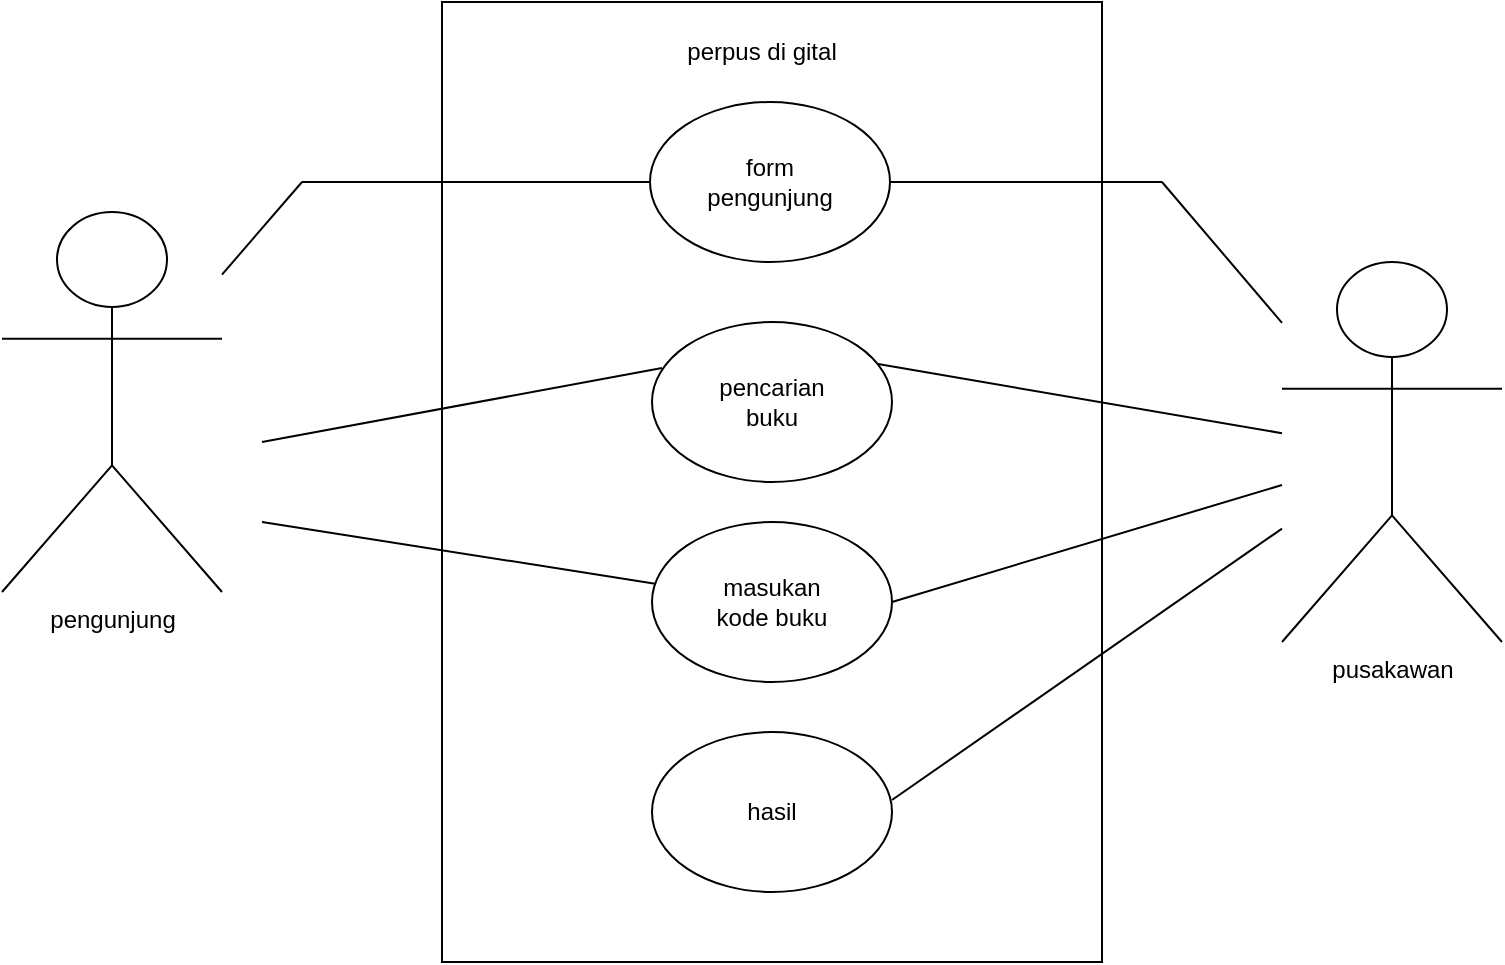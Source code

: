 <mxfile version="23.1.0" type="github">
  <diagram name="Halaman-1" id="Js7iKQhYVoL3zzT2i7Mf">
    <mxGraphModel dx="1434" dy="772" grid="1" gridSize="10" guides="1" tooltips="1" connect="1" arrows="1" fold="1" page="1" pageScale="1" pageWidth="827" pageHeight="1169" math="0" shadow="0">
      <root>
        <mxCell id="0" />
        <mxCell id="1" parent="0" />
        <mxCell id="354LQxdZZLvbYOei-pZE-1" value="" style="rounded=0;whiteSpace=wrap;html=1;" vertex="1" parent="1">
          <mxGeometry x="250" y="180" width="330" height="480" as="geometry" />
        </mxCell>
        <mxCell id="354LQxdZZLvbYOei-pZE-3" value="pengunjung" style="shape=umlActor;verticalLabelPosition=bottom;verticalAlign=top;html=1;outlineConnect=0;" vertex="1" parent="1">
          <mxGeometry x="30" y="285" width="110" height="190" as="geometry" />
        </mxCell>
        <mxCell id="354LQxdZZLvbYOei-pZE-9" value="perpus di gital" style="text;strokeColor=none;align=center;fillColor=none;html=1;verticalAlign=middle;whiteSpace=wrap;rounded=0;" vertex="1" parent="1">
          <mxGeometry x="370" y="190" width="80" height="30" as="geometry" />
        </mxCell>
        <mxCell id="354LQxdZZLvbYOei-pZE-13" value="" style="ellipse;whiteSpace=wrap;html=1;" vertex="1" parent="1">
          <mxGeometry x="354" y="230" width="120" height="80" as="geometry" />
        </mxCell>
        <mxCell id="354LQxdZZLvbYOei-pZE-14" value="" style="ellipse;whiteSpace=wrap;html=1;" vertex="1" parent="1">
          <mxGeometry x="355" y="340" width="120" height="80" as="geometry" />
        </mxCell>
        <mxCell id="354LQxdZZLvbYOei-pZE-16" value="form pengunjung" style="text;strokeColor=none;align=center;fillColor=none;html=1;verticalAlign=middle;whiteSpace=wrap;rounded=0;" vertex="1" parent="1">
          <mxGeometry x="384" y="255" width="60" height="30" as="geometry" />
        </mxCell>
        <mxCell id="354LQxdZZLvbYOei-pZE-17" value="pencarian buku" style="text;strokeColor=none;align=center;fillColor=none;html=1;verticalAlign=middle;whiteSpace=wrap;rounded=0;" vertex="1" parent="1">
          <mxGeometry x="385" y="365" width="60" height="30" as="geometry" />
        </mxCell>
        <mxCell id="354LQxdZZLvbYOei-pZE-18" value="" style="ellipse;whiteSpace=wrap;html=1;" vertex="1" parent="1">
          <mxGeometry x="355" y="440" width="120" height="80" as="geometry" />
        </mxCell>
        <mxCell id="354LQxdZZLvbYOei-pZE-19" value="" style="ellipse;whiteSpace=wrap;html=1;" vertex="1" parent="1">
          <mxGeometry x="355" y="545" width="120" height="80" as="geometry" />
        </mxCell>
        <mxCell id="354LQxdZZLvbYOei-pZE-23" value="masukan kode buku" style="text;strokeColor=none;align=center;fillColor=none;html=1;verticalAlign=middle;whiteSpace=wrap;rounded=0;" vertex="1" parent="1">
          <mxGeometry x="385" y="465" width="60" height="30" as="geometry" />
        </mxCell>
        <mxCell id="354LQxdZZLvbYOei-pZE-24" value="hasil" style="text;strokeColor=none;align=center;fillColor=none;html=1;verticalAlign=middle;whiteSpace=wrap;rounded=0;" vertex="1" parent="1">
          <mxGeometry x="385" y="570" width="60" height="30" as="geometry" />
        </mxCell>
        <mxCell id="354LQxdZZLvbYOei-pZE-31" value="pusakawan" style="shape=umlActor;verticalLabelPosition=bottom;verticalAlign=top;html=1;outlineConnect=0;" vertex="1" parent="1">
          <mxGeometry x="670" y="310" width="110" height="190" as="geometry" />
        </mxCell>
        <mxCell id="354LQxdZZLvbYOei-pZE-34" value="" style="endArrow=none;html=1;rounded=0;" edge="1" parent="1" source="354LQxdZZLvbYOei-pZE-3">
          <mxGeometry width="50" height="50" relative="1" as="geometry">
            <mxPoint x="140" y="280" as="sourcePoint" />
            <mxPoint x="180" y="270" as="targetPoint" />
          </mxGeometry>
        </mxCell>
        <mxCell id="354LQxdZZLvbYOei-pZE-35" value="" style="endArrow=none;html=1;rounded=0;entryX=0;entryY=0.5;entryDx=0;entryDy=0;" edge="1" parent="1" target="354LQxdZZLvbYOei-pZE-13">
          <mxGeometry width="50" height="50" relative="1" as="geometry">
            <mxPoint x="180" y="270" as="sourcePoint" />
            <mxPoint x="440" y="370" as="targetPoint" />
          </mxGeometry>
        </mxCell>
        <mxCell id="354LQxdZZLvbYOei-pZE-39" value="" style="endArrow=none;html=1;rounded=0;" edge="1" parent="1">
          <mxGeometry width="50" height="50" relative="1" as="geometry">
            <mxPoint x="160" y="400" as="sourcePoint" />
            <mxPoint x="360" y="363" as="targetPoint" />
          </mxGeometry>
        </mxCell>
        <mxCell id="354LQxdZZLvbYOei-pZE-40" value="" style="endArrow=none;html=1;rounded=0;" edge="1" parent="1" source="354LQxdZZLvbYOei-pZE-18">
          <mxGeometry width="50" height="50" relative="1" as="geometry">
            <mxPoint x="390" y="420" as="sourcePoint" />
            <mxPoint x="160" y="440" as="targetPoint" />
          </mxGeometry>
        </mxCell>
        <mxCell id="354LQxdZZLvbYOei-pZE-41" value="" style="endArrow=none;html=1;rounded=0;" edge="1" parent="1" target="354LQxdZZLvbYOei-pZE-31">
          <mxGeometry width="50" height="50" relative="1" as="geometry">
            <mxPoint x="610" y="270" as="sourcePoint" />
            <mxPoint x="440" y="370" as="targetPoint" />
          </mxGeometry>
        </mxCell>
        <mxCell id="354LQxdZZLvbYOei-pZE-48" value="" style="endArrow=none;html=1;rounded=0;exitX=1;exitY=0.5;exitDx=0;exitDy=0;" edge="1" parent="1" source="354LQxdZZLvbYOei-pZE-13">
          <mxGeometry width="50" height="50" relative="1" as="geometry">
            <mxPoint x="390" y="420" as="sourcePoint" />
            <mxPoint x="610" y="270" as="targetPoint" />
          </mxGeometry>
        </mxCell>
        <mxCell id="354LQxdZZLvbYOei-pZE-49" value="" style="endArrow=none;html=1;rounded=0;entryX=0.942;entryY=0.263;entryDx=0;entryDy=0;entryPerimeter=0;" edge="1" parent="1" source="354LQxdZZLvbYOei-pZE-31" target="354LQxdZZLvbYOei-pZE-14">
          <mxGeometry width="50" height="50" relative="1" as="geometry">
            <mxPoint x="390" y="420" as="sourcePoint" />
            <mxPoint x="440" y="370" as="targetPoint" />
          </mxGeometry>
        </mxCell>
        <mxCell id="354LQxdZZLvbYOei-pZE-50" value="" style="endArrow=none;html=1;rounded=0;entryX=1;entryY=0.5;entryDx=0;entryDy=0;" edge="1" parent="1" source="354LQxdZZLvbYOei-pZE-31" target="354LQxdZZLvbYOei-pZE-18">
          <mxGeometry width="50" height="50" relative="1" as="geometry">
            <mxPoint x="660" y="450" as="sourcePoint" />
            <mxPoint x="480" y="470" as="targetPoint" />
          </mxGeometry>
        </mxCell>
        <mxCell id="354LQxdZZLvbYOei-pZE-51" value="" style="endArrow=none;html=1;rounded=0;exitX=1;exitY=0.425;exitDx=0;exitDy=0;exitPerimeter=0;" edge="1" parent="1" source="354LQxdZZLvbYOei-pZE-19" target="354LQxdZZLvbYOei-pZE-31">
          <mxGeometry width="50" height="50" relative="1" as="geometry">
            <mxPoint x="390" y="420" as="sourcePoint" />
            <mxPoint x="440" y="370" as="targetPoint" />
          </mxGeometry>
        </mxCell>
      </root>
    </mxGraphModel>
  </diagram>
</mxfile>
